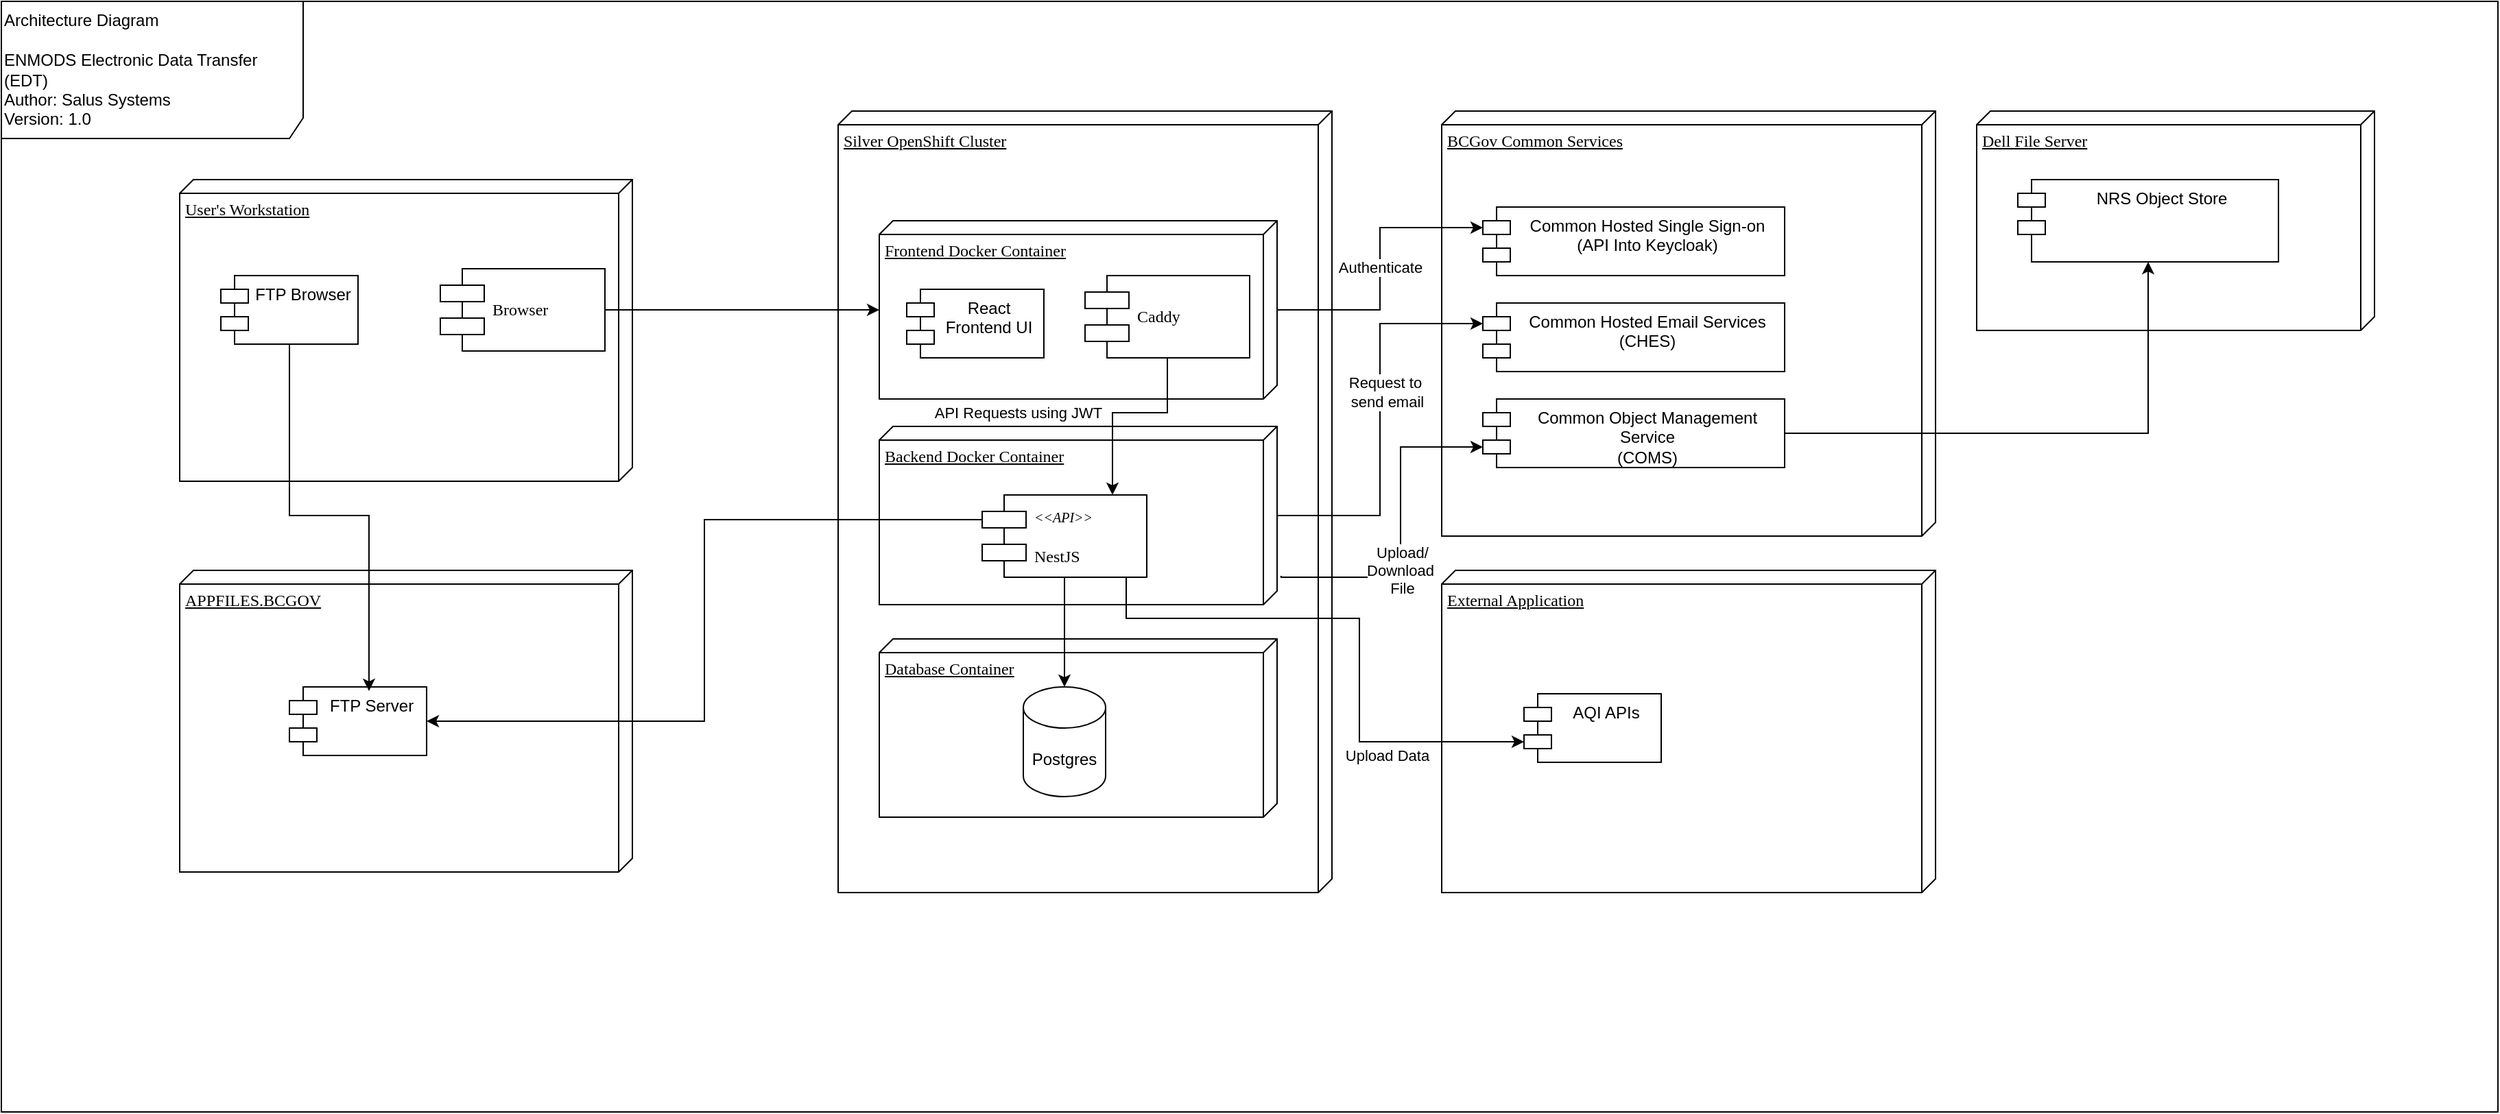 <mxfile version="27.0.9">
  <diagram name="Page-1" id="5f0bae14-7c28-e335-631c-24af17079c00">
    <mxGraphModel dx="3806" dy="1495" grid="1" gridSize="10" guides="1" tooltips="1" connect="1" arrows="1" fold="1" page="1" pageScale="1" pageWidth="1100" pageHeight="850" background="none" math="0" shadow="0">
      <root>
        <mxCell id="0" />
        <mxCell id="1" parent="0" />
        <mxCell id="39150e848f15840c-1" value="User&#39;s Workstation" style="verticalAlign=top;align=left;spacingTop=8;spacingLeft=2;spacingRight=12;shape=cube;size=10;direction=south;fontStyle=4;html=1;rounded=0;shadow=0;comic=0;labelBackgroundColor=none;strokeWidth=1;fontFamily=Verdana;fontSize=12" parent="1" vertex="1">
          <mxGeometry x="-330" y="140" width="330" height="220" as="geometry" />
        </mxCell>
        <mxCell id="39150e848f15840c-2" value="Silver OpenShift Cluster" style="verticalAlign=top;align=left;spacingTop=8;spacingLeft=2;spacingRight=12;shape=cube;size=10;direction=south;fontStyle=4;html=1;rounded=0;shadow=0;comic=0;labelBackgroundColor=none;strokeWidth=1;fontFamily=Verdana;fontSize=12" parent="1" vertex="1">
          <mxGeometry x="150" y="90" width="360" height="570" as="geometry" />
        </mxCell>
        <mxCell id="nCuoO0bw3HB3Iz4VNYSG-22" style="edgeStyle=orthogonalEdgeStyle;rounded=0;orthogonalLoop=1;jettySize=auto;html=1;" edge="1" parent="1" source="39150e848f15840c-5" target="nCuoO0bw3HB3Iz4VNYSG-7">
          <mxGeometry relative="1" as="geometry" />
        </mxCell>
        <mxCell id="39150e848f15840c-5" value="Browser" style="shape=component;align=left;spacingLeft=36;rounded=0;shadow=0;comic=0;labelBackgroundColor=none;strokeWidth=1;fontFamily=Verdana;fontSize=12;html=1;" parent="1" vertex="1">
          <mxGeometry x="-140" y="205" width="120" height="60" as="geometry" />
        </mxCell>
        <mxCell id="nCuoO0bw3HB3Iz4VNYSG-2" value="&lt;div align=&quot;center&quot;&gt;FTP Browser&lt;/div&gt;" style="shape=module;align=center;spacingLeft=20;align=center;verticalAlign=top;whiteSpace=wrap;html=1;" vertex="1" parent="1">
          <mxGeometry x="-300" y="210" width="100" height="50" as="geometry" />
        </mxCell>
        <mxCell id="nCuoO0bw3HB3Iz4VNYSG-6" value="&lt;div align=&quot;left&quot;&gt;Architecture Diagram&lt;/div&gt;&lt;div align=&quot;left&quot;&gt;&lt;br&gt;&lt;/div&gt;&lt;div align=&quot;left&quot;&gt;ENMODS Electronic Data Transfer (EDT)&lt;/div&gt;&lt;div align=&quot;left&quot;&gt;Author: Salus Systems&lt;/div&gt;&lt;div align=&quot;left&quot;&gt;Version: 1.0&lt;/div&gt;" style="shape=umlFrame;whiteSpace=wrap;html=1;pointerEvents=0;width=220;height=100;align=left;" vertex="1" parent="1">
          <mxGeometry x="-460" y="10" width="1820" height="810" as="geometry" />
        </mxCell>
        <mxCell id="nCuoO0bw3HB3Iz4VNYSG-7" value="Frontend Docker Container" style="verticalAlign=top;align=left;spacingTop=8;spacingLeft=2;spacingRight=12;shape=cube;size=10;direction=south;fontStyle=4;html=1;rounded=0;shadow=0;comic=0;labelBackgroundColor=none;strokeWidth=1;fontFamily=Verdana;fontSize=12" vertex="1" parent="1">
          <mxGeometry x="180" y="170" width="290" height="130" as="geometry" />
        </mxCell>
        <mxCell id="nCuoO0bw3HB3Iz4VNYSG-8" value="Caddy" style="shape=component;align=left;spacingLeft=36;rounded=0;shadow=0;comic=0;labelBackgroundColor=none;strokeWidth=1;fontFamily=Verdana;fontSize=12;html=1;" vertex="1" parent="1">
          <mxGeometry x="330" y="210" width="120" height="60" as="geometry" />
        </mxCell>
        <mxCell id="nCuoO0bw3HB3Iz4VNYSG-14" value="Backend Docker Container" style="verticalAlign=top;align=left;spacingTop=8;spacingLeft=2;spacingRight=12;shape=cube;size=10;direction=south;fontStyle=4;html=1;rounded=0;shadow=0;comic=0;labelBackgroundColor=none;strokeWidth=1;fontFamily=Verdana;fontSize=12" vertex="1" parent="1">
          <mxGeometry x="180" y="320" width="290" height="130" as="geometry" />
        </mxCell>
        <mxCell id="nCuoO0bw3HB3Iz4VNYSG-15" value="&lt;div&gt;&lt;i&gt;&lt;font style=&quot;font-size: 10px;&quot;&gt;&amp;lt;&amp;lt;API&amp;gt;&amp;gt;&lt;/font&gt;&lt;/i&gt;&lt;/div&gt;&lt;div&gt;&lt;br&gt;&lt;/div&gt;&lt;div&gt;NestJS&lt;/div&gt;" style="shape=component;align=left;spacingLeft=36;rounded=0;shadow=0;comic=0;labelBackgroundColor=none;strokeWidth=1;fontFamily=Verdana;fontSize=12;html=1;" vertex="1" parent="1">
          <mxGeometry x="255" y="370" width="120" height="60" as="geometry" />
        </mxCell>
        <mxCell id="nCuoO0bw3HB3Iz4VNYSG-19" value="Database Container" style="verticalAlign=top;align=left;spacingTop=8;spacingLeft=2;spacingRight=12;shape=cube;size=10;direction=south;fontStyle=4;html=1;rounded=0;shadow=0;comic=0;labelBackgroundColor=none;strokeWidth=1;fontFamily=Verdana;fontSize=12" vertex="1" parent="1">
          <mxGeometry x="180" y="475" width="290" height="130" as="geometry" />
        </mxCell>
        <mxCell id="nCuoO0bw3HB3Iz4VNYSG-21" value="Postgres" style="shape=cylinder3;whiteSpace=wrap;html=1;boundedLbl=1;backgroundOutline=1;size=15;" vertex="1" parent="1">
          <mxGeometry x="285" y="510" width="60" height="80" as="geometry" />
        </mxCell>
        <mxCell id="nCuoO0bw3HB3Iz4VNYSG-33" style="edgeStyle=orthogonalEdgeStyle;rounded=0;orthogonalLoop=1;jettySize=auto;html=1;exitX=0.5;exitY=1;exitDx=0;exitDy=0;" edge="1" parent="1" source="nCuoO0bw3HB3Iz4VNYSG-15" target="nCuoO0bw3HB3Iz4VNYSG-21">
          <mxGeometry relative="1" as="geometry" />
        </mxCell>
        <mxCell id="nCuoO0bw3HB3Iz4VNYSG-23" value="BCGov Common Services" style="verticalAlign=top;align=left;spacingTop=8;spacingLeft=2;spacingRight=12;shape=cube;size=10;direction=south;fontStyle=4;html=1;rounded=0;shadow=0;comic=0;labelBackgroundColor=none;strokeWidth=1;fontFamily=Verdana;fontSize=12" vertex="1" parent="1">
          <mxGeometry x="590" y="90" width="360" height="310" as="geometry" />
        </mxCell>
        <mxCell id="nCuoO0bw3HB3Iz4VNYSG-25" value="&lt;div&gt;Common Hosted Single Sign-on&lt;/div&gt;&lt;div&gt;(API Into Keycloak)&lt;/div&gt;" style="shape=module;align=left;spacingLeft=20;align=center;verticalAlign=top;whiteSpace=wrap;html=1;" vertex="1" parent="1">
          <mxGeometry x="620" y="160" width="220" height="50" as="geometry" />
        </mxCell>
        <mxCell id="nCuoO0bw3HB3Iz4VNYSG-26" style="edgeStyle=orthogonalEdgeStyle;rounded=0;orthogonalLoop=1;jettySize=auto;html=1;entryX=0;entryY=0;entryDx=0;entryDy=15;entryPerimeter=0;" edge="1" parent="1" source="nCuoO0bw3HB3Iz4VNYSG-7" target="nCuoO0bw3HB3Iz4VNYSG-25">
          <mxGeometry relative="1" as="geometry" />
        </mxCell>
        <mxCell id="nCuoO0bw3HB3Iz4VNYSG-27" value="Authenticate" style="edgeLabel;html=1;align=center;verticalAlign=middle;resizable=0;points=[];" vertex="1" connectable="0" parent="nCuoO0bw3HB3Iz4VNYSG-26">
          <mxGeometry x="0.009" relative="1" as="geometry">
            <mxPoint as="offset" />
          </mxGeometry>
        </mxCell>
        <mxCell id="nCuoO0bw3HB3Iz4VNYSG-31" style="edgeStyle=orthogonalEdgeStyle;rounded=0;orthogonalLoop=1;jettySize=auto;html=1;" edge="1" parent="1" source="nCuoO0bw3HB3Iz4VNYSG-8" target="nCuoO0bw3HB3Iz4VNYSG-15">
          <mxGeometry relative="1" as="geometry">
            <Array as="points">
              <mxPoint x="390" y="310" />
              <mxPoint x="350" y="310" />
            </Array>
          </mxGeometry>
        </mxCell>
        <mxCell id="nCuoO0bw3HB3Iz4VNYSG-32" value="API Requests using JWT" style="edgeLabel;html=1;align=center;verticalAlign=middle;resizable=0;points=[];" vertex="1" connectable="0" parent="nCuoO0bw3HB3Iz4VNYSG-31">
          <mxGeometry x="-0.333" y="-1" relative="1" as="geometry">
            <mxPoint x="-103" y="1" as="offset" />
          </mxGeometry>
        </mxCell>
        <mxCell id="nCuoO0bw3HB3Iz4VNYSG-35" value="React Frontend UI" style="shape=module;align=left;spacingLeft=20;align=center;verticalAlign=top;whiteSpace=wrap;html=1;" vertex="1" parent="1">
          <mxGeometry x="200" y="220" width="100" height="50" as="geometry" />
        </mxCell>
        <mxCell id="nCuoO0bw3HB3Iz4VNYSG-37" value="Common Hosted Email Services (CHES)" style="shape=module;align=left;spacingLeft=20;align=center;verticalAlign=top;whiteSpace=wrap;html=1;" vertex="1" parent="1">
          <mxGeometry x="620" y="230" width="220" height="50" as="geometry" />
        </mxCell>
        <mxCell id="nCuoO0bw3HB3Iz4VNYSG-38" style="edgeStyle=orthogonalEdgeStyle;rounded=0;orthogonalLoop=1;jettySize=auto;html=1;entryX=0;entryY=0;entryDx=0;entryDy=15;entryPerimeter=0;" edge="1" parent="1" source="nCuoO0bw3HB3Iz4VNYSG-14" target="nCuoO0bw3HB3Iz4VNYSG-37">
          <mxGeometry relative="1" as="geometry" />
        </mxCell>
        <mxCell id="nCuoO0bw3HB3Iz4VNYSG-39" value="&lt;div&gt;Request to&amp;nbsp;&lt;/div&gt;&lt;div&gt;send email&lt;/div&gt;" style="edgeLabel;html=1;align=center;verticalAlign=middle;resizable=0;points=[];" vertex="1" connectable="0" parent="nCuoO0bw3HB3Iz4VNYSG-38">
          <mxGeometry x="0.138" y="-5" relative="1" as="geometry">
            <mxPoint as="offset" />
          </mxGeometry>
        </mxCell>
        <mxCell id="nCuoO0bw3HB3Iz4VNYSG-40" value="&lt;div&gt;Common Object Management Service&lt;/div&gt;&lt;div&gt;(COMS)&lt;/div&gt;" style="shape=module;align=left;spacingLeft=20;align=center;verticalAlign=top;whiteSpace=wrap;html=1;" vertex="1" parent="1">
          <mxGeometry x="620" y="300" width="220" height="50" as="geometry" />
        </mxCell>
        <mxCell id="nCuoO0bw3HB3Iz4VNYSG-41" style="edgeStyle=orthogonalEdgeStyle;rounded=0;orthogonalLoop=1;jettySize=auto;html=1;entryX=0;entryY=0;entryDx=0;entryDy=35;entryPerimeter=0;exitX=0.838;exitY=-0.01;exitDx=0;exitDy=0;exitPerimeter=0;" edge="1" parent="1" source="nCuoO0bw3HB3Iz4VNYSG-14" target="nCuoO0bw3HB3Iz4VNYSG-40">
          <mxGeometry relative="1" as="geometry">
            <mxPoint x="480" y="430" as="sourcePoint" />
            <mxPoint x="580" y="324.5" as="targetPoint" />
            <Array as="points">
              <mxPoint x="473" y="430" />
              <mxPoint x="560" y="430" />
              <mxPoint x="560" y="335" />
            </Array>
          </mxGeometry>
        </mxCell>
        <mxCell id="nCuoO0bw3HB3Iz4VNYSG-42" value="&lt;div&gt;Upload/&lt;/div&gt;&lt;div&gt;Download&amp;nbsp;&lt;/div&gt;&lt;div&gt;File&lt;/div&gt;" style="edgeLabel;html=1;align=center;verticalAlign=middle;resizable=0;points=[];" vertex="1" connectable="0" parent="nCuoO0bw3HB3Iz4VNYSG-41">
          <mxGeometry x="-0.227" y="-1" relative="1" as="geometry">
            <mxPoint y="1" as="offset" />
          </mxGeometry>
        </mxCell>
        <mxCell id="nCuoO0bw3HB3Iz4VNYSG-43" value="&lt;div&gt;Dell File Server&lt;/div&gt;" style="verticalAlign=top;align=left;spacingTop=8;spacingLeft=2;spacingRight=12;shape=cube;size=10;direction=south;fontStyle=4;html=1;rounded=0;shadow=0;comic=0;labelBackgroundColor=none;strokeWidth=1;fontFamily=Verdana;fontSize=12" vertex="1" parent="1">
          <mxGeometry x="980" y="90" width="290" height="160" as="geometry" />
        </mxCell>
        <mxCell id="nCuoO0bw3HB3Iz4VNYSG-44" value="NRS Object Store" style="shape=module;align=left;spacingLeft=20;align=center;verticalAlign=top;whiteSpace=wrap;html=1;" vertex="1" parent="1">
          <mxGeometry x="1010" y="140" width="190" height="60" as="geometry" />
        </mxCell>
        <mxCell id="nCuoO0bw3HB3Iz4VNYSG-45" style="edgeStyle=orthogonalEdgeStyle;rounded=0;orthogonalLoop=1;jettySize=auto;html=1;entryX=0.5;entryY=1;entryDx=0;entryDy=0;" edge="1" parent="1" source="nCuoO0bw3HB3Iz4VNYSG-40" target="nCuoO0bw3HB3Iz4VNYSG-44">
          <mxGeometry relative="1" as="geometry" />
        </mxCell>
        <mxCell id="nCuoO0bw3HB3Iz4VNYSG-46" value="APPFILES.BCGOV" style="verticalAlign=top;align=left;spacingTop=8;spacingLeft=2;spacingRight=12;shape=cube;size=10;direction=south;fontStyle=4;html=1;rounded=0;shadow=0;comic=0;labelBackgroundColor=none;strokeWidth=1;fontFamily=Verdana;fontSize=12" vertex="1" parent="1">
          <mxGeometry x="-330" y="425" width="330" height="220" as="geometry" />
        </mxCell>
        <mxCell id="nCuoO0bw3HB3Iz4VNYSG-47" value="FTP Server" style="shape=module;align=center;spacingLeft=20;align=center;verticalAlign=top;whiteSpace=wrap;html=1;" vertex="1" parent="1">
          <mxGeometry x="-250" y="510" width="100" height="50" as="geometry" />
        </mxCell>
        <mxCell id="nCuoO0bw3HB3Iz4VNYSG-48" style="edgeStyle=orthogonalEdgeStyle;rounded=0;orthogonalLoop=1;jettySize=auto;html=1;entryX=0.58;entryY=0.06;entryDx=0;entryDy=0;entryPerimeter=0;" edge="1" parent="1" source="nCuoO0bw3HB3Iz4VNYSG-2" target="nCuoO0bw3HB3Iz4VNYSG-47">
          <mxGeometry relative="1" as="geometry" />
        </mxCell>
        <mxCell id="nCuoO0bw3HB3Iz4VNYSG-49" style="edgeStyle=orthogonalEdgeStyle;rounded=0;orthogonalLoop=1;jettySize=auto;html=1;exitX=0;exitY=0.3;exitDx=0;exitDy=0;entryX=1;entryY=0.5;entryDx=0;entryDy=0;" edge="1" parent="1" source="nCuoO0bw3HB3Iz4VNYSG-15" target="nCuoO0bw3HB3Iz4VNYSG-47">
          <mxGeometry relative="1" as="geometry" />
        </mxCell>
        <mxCell id="nCuoO0bw3HB3Iz4VNYSG-50" value="External Application" style="verticalAlign=top;align=left;spacingTop=8;spacingLeft=2;spacingRight=12;shape=cube;size=10;direction=south;fontStyle=4;html=1;rounded=0;shadow=0;comic=0;labelBackgroundColor=none;strokeWidth=1;fontFamily=Verdana;fontSize=12" vertex="1" parent="1">
          <mxGeometry x="590" y="425" width="360" height="235" as="geometry" />
        </mxCell>
        <mxCell id="nCuoO0bw3HB3Iz4VNYSG-51" value="AQI APIs" style="shape=module;align=center;spacingLeft=20;align=center;verticalAlign=top;whiteSpace=wrap;html=1;" vertex="1" parent="1">
          <mxGeometry x="650" y="515" width="100" height="50" as="geometry" />
        </mxCell>
        <mxCell id="nCuoO0bw3HB3Iz4VNYSG-52" style="edgeStyle=orthogonalEdgeStyle;rounded=0;orthogonalLoop=1;jettySize=auto;html=1;entryX=0;entryY=0;entryDx=0;entryDy=35;entryPerimeter=0;" edge="1" parent="1" target="nCuoO0bw3HB3Iz4VNYSG-51">
          <mxGeometry relative="1" as="geometry">
            <mxPoint x="360" y="430" as="sourcePoint" />
            <Array as="points">
              <mxPoint x="360" y="460" />
              <mxPoint x="530" y="460" />
              <mxPoint x="530" y="550" />
            </Array>
          </mxGeometry>
        </mxCell>
        <mxCell id="nCuoO0bw3HB3Iz4VNYSG-53" value="Upload Data" style="edgeLabel;html=1;align=center;verticalAlign=middle;resizable=0;points=[];" vertex="1" connectable="0" parent="nCuoO0bw3HB3Iz4VNYSG-52">
          <mxGeometry x="0.502" y="-1" relative="1" as="geometry">
            <mxPoint x="2" y="9" as="offset" />
          </mxGeometry>
        </mxCell>
      </root>
    </mxGraphModel>
  </diagram>
</mxfile>
